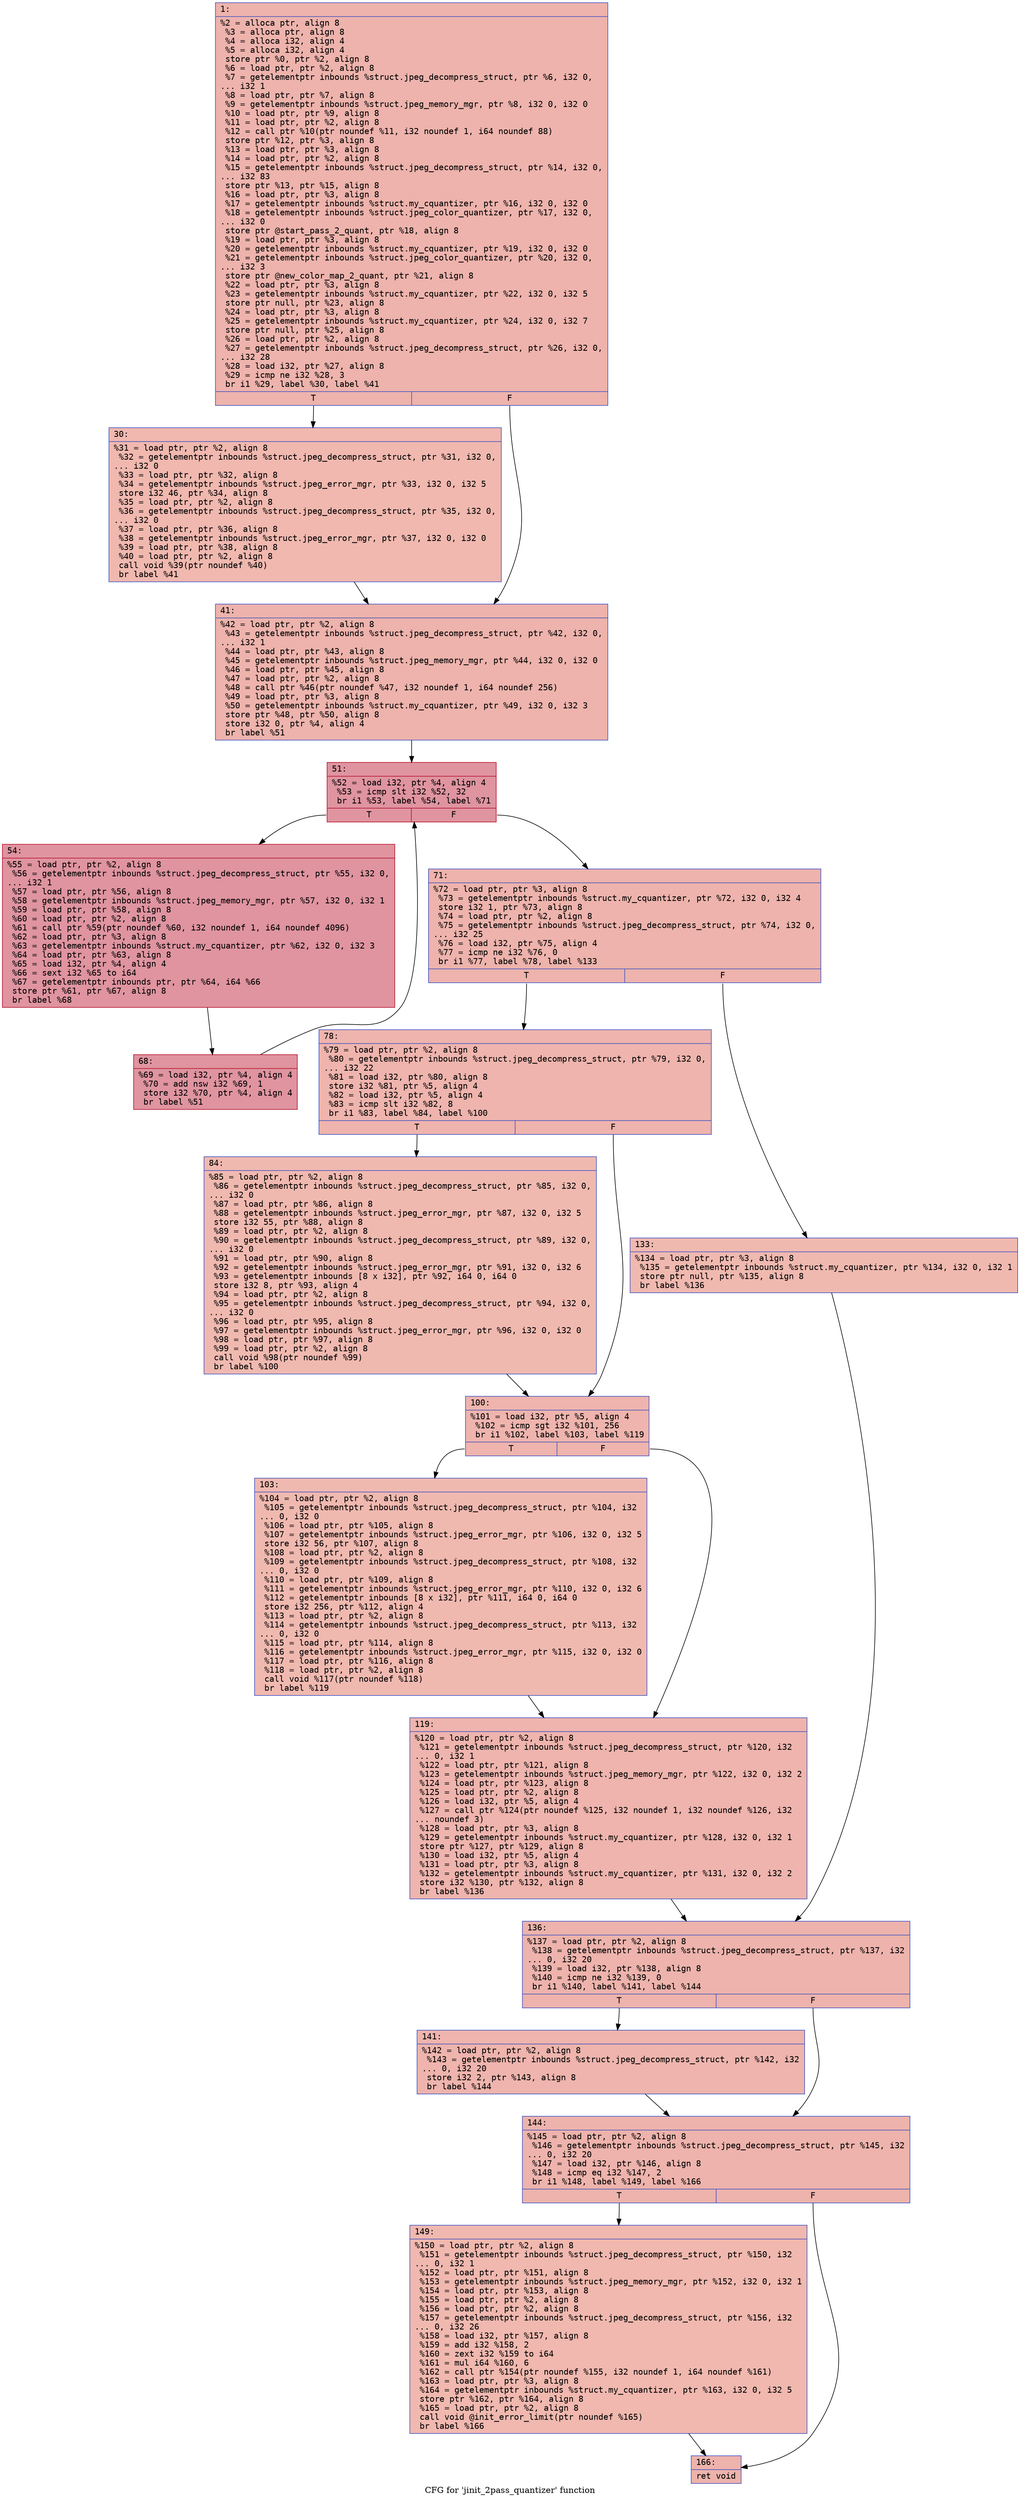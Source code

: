 digraph "CFG for 'jinit_2pass_quantizer' function" {
	label="CFG for 'jinit_2pass_quantizer' function";

	Node0x6000011f2080 [shape=record,color="#3d50c3ff", style=filled, fillcolor="#d6524470" fontname="Courier",label="{1:\l|  %2 = alloca ptr, align 8\l  %3 = alloca ptr, align 8\l  %4 = alloca i32, align 4\l  %5 = alloca i32, align 4\l  store ptr %0, ptr %2, align 8\l  %6 = load ptr, ptr %2, align 8\l  %7 = getelementptr inbounds %struct.jpeg_decompress_struct, ptr %6, i32 0,\l... i32 1\l  %8 = load ptr, ptr %7, align 8\l  %9 = getelementptr inbounds %struct.jpeg_memory_mgr, ptr %8, i32 0, i32 0\l  %10 = load ptr, ptr %9, align 8\l  %11 = load ptr, ptr %2, align 8\l  %12 = call ptr %10(ptr noundef %11, i32 noundef 1, i64 noundef 88)\l  store ptr %12, ptr %3, align 8\l  %13 = load ptr, ptr %3, align 8\l  %14 = load ptr, ptr %2, align 8\l  %15 = getelementptr inbounds %struct.jpeg_decompress_struct, ptr %14, i32 0,\l... i32 83\l  store ptr %13, ptr %15, align 8\l  %16 = load ptr, ptr %3, align 8\l  %17 = getelementptr inbounds %struct.my_cquantizer, ptr %16, i32 0, i32 0\l  %18 = getelementptr inbounds %struct.jpeg_color_quantizer, ptr %17, i32 0,\l... i32 0\l  store ptr @start_pass_2_quant, ptr %18, align 8\l  %19 = load ptr, ptr %3, align 8\l  %20 = getelementptr inbounds %struct.my_cquantizer, ptr %19, i32 0, i32 0\l  %21 = getelementptr inbounds %struct.jpeg_color_quantizer, ptr %20, i32 0,\l... i32 3\l  store ptr @new_color_map_2_quant, ptr %21, align 8\l  %22 = load ptr, ptr %3, align 8\l  %23 = getelementptr inbounds %struct.my_cquantizer, ptr %22, i32 0, i32 5\l  store ptr null, ptr %23, align 8\l  %24 = load ptr, ptr %3, align 8\l  %25 = getelementptr inbounds %struct.my_cquantizer, ptr %24, i32 0, i32 7\l  store ptr null, ptr %25, align 8\l  %26 = load ptr, ptr %2, align 8\l  %27 = getelementptr inbounds %struct.jpeg_decompress_struct, ptr %26, i32 0,\l... i32 28\l  %28 = load i32, ptr %27, align 8\l  %29 = icmp ne i32 %28, 3\l  br i1 %29, label %30, label %41\l|{<s0>T|<s1>F}}"];
	Node0x6000011f2080:s0 -> Node0x6000011f20d0[tooltip="1 -> 30\nProbability 50.00%" ];
	Node0x6000011f2080:s1 -> Node0x6000011f2120[tooltip="1 -> 41\nProbability 50.00%" ];
	Node0x6000011f20d0 [shape=record,color="#3d50c3ff", style=filled, fillcolor="#dc5d4a70" fontname="Courier",label="{30:\l|  %31 = load ptr, ptr %2, align 8\l  %32 = getelementptr inbounds %struct.jpeg_decompress_struct, ptr %31, i32 0,\l... i32 0\l  %33 = load ptr, ptr %32, align 8\l  %34 = getelementptr inbounds %struct.jpeg_error_mgr, ptr %33, i32 0, i32 5\l  store i32 46, ptr %34, align 8\l  %35 = load ptr, ptr %2, align 8\l  %36 = getelementptr inbounds %struct.jpeg_decompress_struct, ptr %35, i32 0,\l... i32 0\l  %37 = load ptr, ptr %36, align 8\l  %38 = getelementptr inbounds %struct.jpeg_error_mgr, ptr %37, i32 0, i32 0\l  %39 = load ptr, ptr %38, align 8\l  %40 = load ptr, ptr %2, align 8\l  call void %39(ptr noundef %40)\l  br label %41\l}"];
	Node0x6000011f20d0 -> Node0x6000011f2120[tooltip="30 -> 41\nProbability 100.00%" ];
	Node0x6000011f2120 [shape=record,color="#3d50c3ff", style=filled, fillcolor="#d6524470" fontname="Courier",label="{41:\l|  %42 = load ptr, ptr %2, align 8\l  %43 = getelementptr inbounds %struct.jpeg_decompress_struct, ptr %42, i32 0,\l... i32 1\l  %44 = load ptr, ptr %43, align 8\l  %45 = getelementptr inbounds %struct.jpeg_memory_mgr, ptr %44, i32 0, i32 0\l  %46 = load ptr, ptr %45, align 8\l  %47 = load ptr, ptr %2, align 8\l  %48 = call ptr %46(ptr noundef %47, i32 noundef 1, i64 noundef 256)\l  %49 = load ptr, ptr %3, align 8\l  %50 = getelementptr inbounds %struct.my_cquantizer, ptr %49, i32 0, i32 3\l  store ptr %48, ptr %50, align 8\l  store i32 0, ptr %4, align 4\l  br label %51\l}"];
	Node0x6000011f2120 -> Node0x6000011f2170[tooltip="41 -> 51\nProbability 100.00%" ];
	Node0x6000011f2170 [shape=record,color="#b70d28ff", style=filled, fillcolor="#b70d2870" fontname="Courier",label="{51:\l|  %52 = load i32, ptr %4, align 4\l  %53 = icmp slt i32 %52, 32\l  br i1 %53, label %54, label %71\l|{<s0>T|<s1>F}}"];
	Node0x6000011f2170:s0 -> Node0x6000011f21c0[tooltip="51 -> 54\nProbability 96.88%" ];
	Node0x6000011f2170:s1 -> Node0x6000011f2260[tooltip="51 -> 71\nProbability 3.12%" ];
	Node0x6000011f21c0 [shape=record,color="#b70d28ff", style=filled, fillcolor="#b70d2870" fontname="Courier",label="{54:\l|  %55 = load ptr, ptr %2, align 8\l  %56 = getelementptr inbounds %struct.jpeg_decompress_struct, ptr %55, i32 0,\l... i32 1\l  %57 = load ptr, ptr %56, align 8\l  %58 = getelementptr inbounds %struct.jpeg_memory_mgr, ptr %57, i32 0, i32 1\l  %59 = load ptr, ptr %58, align 8\l  %60 = load ptr, ptr %2, align 8\l  %61 = call ptr %59(ptr noundef %60, i32 noundef 1, i64 noundef 4096)\l  %62 = load ptr, ptr %3, align 8\l  %63 = getelementptr inbounds %struct.my_cquantizer, ptr %62, i32 0, i32 3\l  %64 = load ptr, ptr %63, align 8\l  %65 = load i32, ptr %4, align 4\l  %66 = sext i32 %65 to i64\l  %67 = getelementptr inbounds ptr, ptr %64, i64 %66\l  store ptr %61, ptr %67, align 8\l  br label %68\l}"];
	Node0x6000011f21c0 -> Node0x6000011f2210[tooltip="54 -> 68\nProbability 100.00%" ];
	Node0x6000011f2210 [shape=record,color="#b70d28ff", style=filled, fillcolor="#b70d2870" fontname="Courier",label="{68:\l|  %69 = load i32, ptr %4, align 4\l  %70 = add nsw i32 %69, 1\l  store i32 %70, ptr %4, align 4\l  br label %51\l}"];
	Node0x6000011f2210 -> Node0x6000011f2170[tooltip="68 -> 51\nProbability 100.00%" ];
	Node0x6000011f2260 [shape=record,color="#3d50c3ff", style=filled, fillcolor="#d6524470" fontname="Courier",label="{71:\l|  %72 = load ptr, ptr %3, align 8\l  %73 = getelementptr inbounds %struct.my_cquantizer, ptr %72, i32 0, i32 4\l  store i32 1, ptr %73, align 8\l  %74 = load ptr, ptr %2, align 8\l  %75 = getelementptr inbounds %struct.jpeg_decompress_struct, ptr %74, i32 0,\l... i32 25\l  %76 = load i32, ptr %75, align 4\l  %77 = icmp ne i32 %76, 0\l  br i1 %77, label %78, label %133\l|{<s0>T|<s1>F}}"];
	Node0x6000011f2260:s0 -> Node0x6000011f22b0[tooltip="71 -> 78\nProbability 62.50%" ];
	Node0x6000011f2260:s1 -> Node0x6000011f2440[tooltip="71 -> 133\nProbability 37.50%" ];
	Node0x6000011f22b0 [shape=record,color="#3d50c3ff", style=filled, fillcolor="#d8564670" fontname="Courier",label="{78:\l|  %79 = load ptr, ptr %2, align 8\l  %80 = getelementptr inbounds %struct.jpeg_decompress_struct, ptr %79, i32 0,\l... i32 22\l  %81 = load i32, ptr %80, align 8\l  store i32 %81, ptr %5, align 4\l  %82 = load i32, ptr %5, align 4\l  %83 = icmp slt i32 %82, 8\l  br i1 %83, label %84, label %100\l|{<s0>T|<s1>F}}"];
	Node0x6000011f22b0:s0 -> Node0x6000011f2300[tooltip="78 -> 84\nProbability 50.00%" ];
	Node0x6000011f22b0:s1 -> Node0x6000011f2350[tooltip="78 -> 100\nProbability 50.00%" ];
	Node0x6000011f2300 [shape=record,color="#3d50c3ff", style=filled, fillcolor="#de614d70" fontname="Courier",label="{84:\l|  %85 = load ptr, ptr %2, align 8\l  %86 = getelementptr inbounds %struct.jpeg_decompress_struct, ptr %85, i32 0,\l... i32 0\l  %87 = load ptr, ptr %86, align 8\l  %88 = getelementptr inbounds %struct.jpeg_error_mgr, ptr %87, i32 0, i32 5\l  store i32 55, ptr %88, align 8\l  %89 = load ptr, ptr %2, align 8\l  %90 = getelementptr inbounds %struct.jpeg_decompress_struct, ptr %89, i32 0,\l... i32 0\l  %91 = load ptr, ptr %90, align 8\l  %92 = getelementptr inbounds %struct.jpeg_error_mgr, ptr %91, i32 0, i32 6\l  %93 = getelementptr inbounds [8 x i32], ptr %92, i64 0, i64 0\l  store i32 8, ptr %93, align 4\l  %94 = load ptr, ptr %2, align 8\l  %95 = getelementptr inbounds %struct.jpeg_decompress_struct, ptr %94, i32 0,\l... i32 0\l  %96 = load ptr, ptr %95, align 8\l  %97 = getelementptr inbounds %struct.jpeg_error_mgr, ptr %96, i32 0, i32 0\l  %98 = load ptr, ptr %97, align 8\l  %99 = load ptr, ptr %2, align 8\l  call void %98(ptr noundef %99)\l  br label %100\l}"];
	Node0x6000011f2300 -> Node0x6000011f2350[tooltip="84 -> 100\nProbability 100.00%" ];
	Node0x6000011f2350 [shape=record,color="#3d50c3ff", style=filled, fillcolor="#d8564670" fontname="Courier",label="{100:\l|  %101 = load i32, ptr %5, align 4\l  %102 = icmp sgt i32 %101, 256\l  br i1 %102, label %103, label %119\l|{<s0>T|<s1>F}}"];
	Node0x6000011f2350:s0 -> Node0x6000011f23a0[tooltip="100 -> 103\nProbability 50.00%" ];
	Node0x6000011f2350:s1 -> Node0x6000011f23f0[tooltip="100 -> 119\nProbability 50.00%" ];
	Node0x6000011f23a0 [shape=record,color="#3d50c3ff", style=filled, fillcolor="#de614d70" fontname="Courier",label="{103:\l|  %104 = load ptr, ptr %2, align 8\l  %105 = getelementptr inbounds %struct.jpeg_decompress_struct, ptr %104, i32\l... 0, i32 0\l  %106 = load ptr, ptr %105, align 8\l  %107 = getelementptr inbounds %struct.jpeg_error_mgr, ptr %106, i32 0, i32 5\l  store i32 56, ptr %107, align 8\l  %108 = load ptr, ptr %2, align 8\l  %109 = getelementptr inbounds %struct.jpeg_decompress_struct, ptr %108, i32\l... 0, i32 0\l  %110 = load ptr, ptr %109, align 8\l  %111 = getelementptr inbounds %struct.jpeg_error_mgr, ptr %110, i32 0, i32 6\l  %112 = getelementptr inbounds [8 x i32], ptr %111, i64 0, i64 0\l  store i32 256, ptr %112, align 4\l  %113 = load ptr, ptr %2, align 8\l  %114 = getelementptr inbounds %struct.jpeg_decompress_struct, ptr %113, i32\l... 0, i32 0\l  %115 = load ptr, ptr %114, align 8\l  %116 = getelementptr inbounds %struct.jpeg_error_mgr, ptr %115, i32 0, i32 0\l  %117 = load ptr, ptr %116, align 8\l  %118 = load ptr, ptr %2, align 8\l  call void %117(ptr noundef %118)\l  br label %119\l}"];
	Node0x6000011f23a0 -> Node0x6000011f23f0[tooltip="103 -> 119\nProbability 100.00%" ];
	Node0x6000011f23f0 [shape=record,color="#3d50c3ff", style=filled, fillcolor="#d8564670" fontname="Courier",label="{119:\l|  %120 = load ptr, ptr %2, align 8\l  %121 = getelementptr inbounds %struct.jpeg_decompress_struct, ptr %120, i32\l... 0, i32 1\l  %122 = load ptr, ptr %121, align 8\l  %123 = getelementptr inbounds %struct.jpeg_memory_mgr, ptr %122, i32 0, i32 2\l  %124 = load ptr, ptr %123, align 8\l  %125 = load ptr, ptr %2, align 8\l  %126 = load i32, ptr %5, align 4\l  %127 = call ptr %124(ptr noundef %125, i32 noundef 1, i32 noundef %126, i32\l... noundef 3)\l  %128 = load ptr, ptr %3, align 8\l  %129 = getelementptr inbounds %struct.my_cquantizer, ptr %128, i32 0, i32 1\l  store ptr %127, ptr %129, align 8\l  %130 = load i32, ptr %5, align 4\l  %131 = load ptr, ptr %3, align 8\l  %132 = getelementptr inbounds %struct.my_cquantizer, ptr %131, i32 0, i32 2\l  store i32 %130, ptr %132, align 8\l  br label %136\l}"];
	Node0x6000011f23f0 -> Node0x6000011f2490[tooltip="119 -> 136\nProbability 100.00%" ];
	Node0x6000011f2440 [shape=record,color="#3d50c3ff", style=filled, fillcolor="#de614d70" fontname="Courier",label="{133:\l|  %134 = load ptr, ptr %3, align 8\l  %135 = getelementptr inbounds %struct.my_cquantizer, ptr %134, i32 0, i32 1\l  store ptr null, ptr %135, align 8\l  br label %136\l}"];
	Node0x6000011f2440 -> Node0x6000011f2490[tooltip="133 -> 136\nProbability 100.00%" ];
	Node0x6000011f2490 [shape=record,color="#3d50c3ff", style=filled, fillcolor="#d6524470" fontname="Courier",label="{136:\l|  %137 = load ptr, ptr %2, align 8\l  %138 = getelementptr inbounds %struct.jpeg_decompress_struct, ptr %137, i32\l... 0, i32 20\l  %139 = load i32, ptr %138, align 8\l  %140 = icmp ne i32 %139, 0\l  br i1 %140, label %141, label %144\l|{<s0>T|<s1>F}}"];
	Node0x6000011f2490:s0 -> Node0x6000011f24e0[tooltip="136 -> 141\nProbability 62.50%" ];
	Node0x6000011f2490:s1 -> Node0x6000011f2530[tooltip="136 -> 144\nProbability 37.50%" ];
	Node0x6000011f24e0 [shape=record,color="#3d50c3ff", style=filled, fillcolor="#d8564670" fontname="Courier",label="{141:\l|  %142 = load ptr, ptr %2, align 8\l  %143 = getelementptr inbounds %struct.jpeg_decompress_struct, ptr %142, i32\l... 0, i32 20\l  store i32 2, ptr %143, align 8\l  br label %144\l}"];
	Node0x6000011f24e0 -> Node0x6000011f2530[tooltip="141 -> 144\nProbability 100.00%" ];
	Node0x6000011f2530 [shape=record,color="#3d50c3ff", style=filled, fillcolor="#d6524470" fontname="Courier",label="{144:\l|  %145 = load ptr, ptr %2, align 8\l  %146 = getelementptr inbounds %struct.jpeg_decompress_struct, ptr %145, i32\l... 0, i32 20\l  %147 = load i32, ptr %146, align 8\l  %148 = icmp eq i32 %147, 2\l  br i1 %148, label %149, label %166\l|{<s0>T|<s1>F}}"];
	Node0x6000011f2530:s0 -> Node0x6000011f2580[tooltip="144 -> 149\nProbability 50.00%" ];
	Node0x6000011f2530:s1 -> Node0x6000011f25d0[tooltip="144 -> 166\nProbability 50.00%" ];
	Node0x6000011f2580 [shape=record,color="#3d50c3ff", style=filled, fillcolor="#dc5d4a70" fontname="Courier",label="{149:\l|  %150 = load ptr, ptr %2, align 8\l  %151 = getelementptr inbounds %struct.jpeg_decompress_struct, ptr %150, i32\l... 0, i32 1\l  %152 = load ptr, ptr %151, align 8\l  %153 = getelementptr inbounds %struct.jpeg_memory_mgr, ptr %152, i32 0, i32 1\l  %154 = load ptr, ptr %153, align 8\l  %155 = load ptr, ptr %2, align 8\l  %156 = load ptr, ptr %2, align 8\l  %157 = getelementptr inbounds %struct.jpeg_decompress_struct, ptr %156, i32\l... 0, i32 26\l  %158 = load i32, ptr %157, align 8\l  %159 = add i32 %158, 2\l  %160 = zext i32 %159 to i64\l  %161 = mul i64 %160, 6\l  %162 = call ptr %154(ptr noundef %155, i32 noundef 1, i64 noundef %161)\l  %163 = load ptr, ptr %3, align 8\l  %164 = getelementptr inbounds %struct.my_cquantizer, ptr %163, i32 0, i32 5\l  store ptr %162, ptr %164, align 8\l  %165 = load ptr, ptr %2, align 8\l  call void @init_error_limit(ptr noundef %165)\l  br label %166\l}"];
	Node0x6000011f2580 -> Node0x6000011f25d0[tooltip="149 -> 166\nProbability 100.00%" ];
	Node0x6000011f25d0 [shape=record,color="#3d50c3ff", style=filled, fillcolor="#d6524470" fontname="Courier",label="{166:\l|  ret void\l}"];
}
